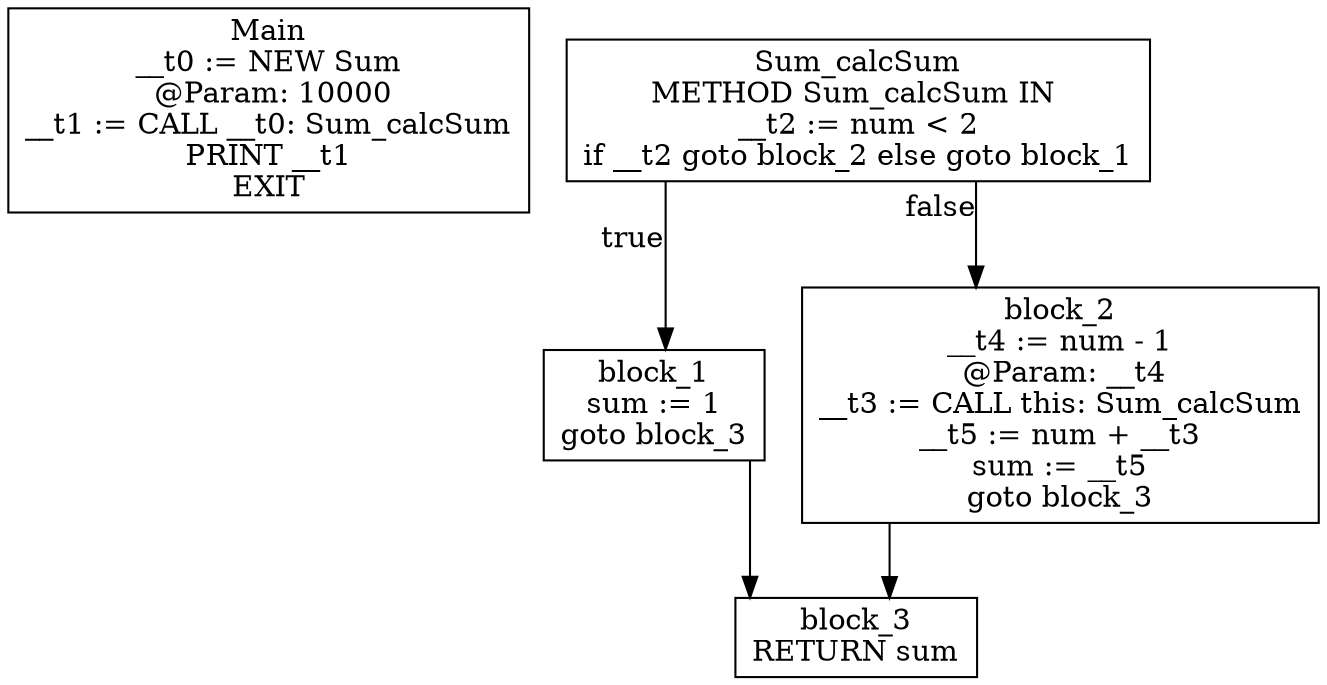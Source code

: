 digraph CFG {
graph [splines=ortho];
node [shape=box];
Main [label="Main\n__t0 := NEW Sum\n @Param: 10000\n__t1 := CALL __t0: Sum_calcSum\nPRINT __t1\nEXIT\n"];
Sum_calcSum -> block_1 [xlabel="true"];
Sum_calcSum -> block_2 [xlabel="false"];
Sum_calcSum [label="Sum_calcSum\nMETHOD Sum_calcSum IN \n__t2 := num < 2\nif __t2 goto block_2 else goto block_1\n"];
block_1 -> block_3;
block_1 [label="block_1\nsum := 1\ngoto block_3\n"];
block_2 -> block_3;
block_2 [label="block_2\n__t4 := num - 1\n @Param: __t4\n__t3 := CALL this: Sum_calcSum\n__t5 := num + __t3\nsum := __t5\ngoto block_3\n"];
block_3 [label="block_3\nRETURN sum\n"];
}
